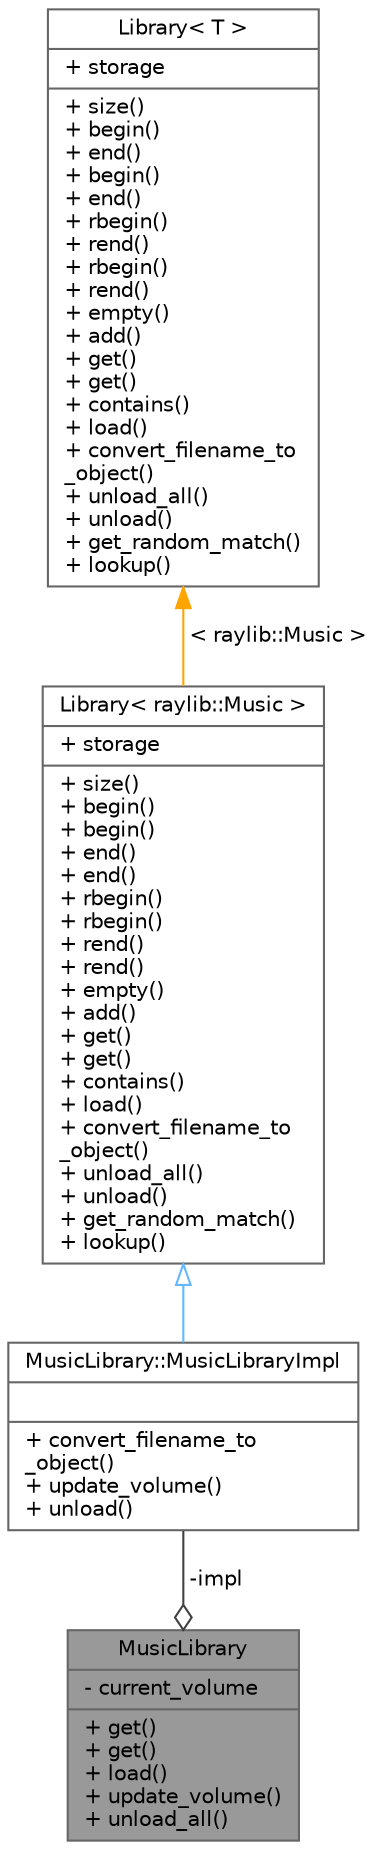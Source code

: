 digraph "MusicLibrary"
{
 // LATEX_PDF_SIZE
  bgcolor="transparent";
  edge [fontname=Helvetica,fontsize=10,labelfontname=Helvetica,labelfontsize=10];
  node [fontname=Helvetica,fontsize=10,shape=box,height=0.2,width=0.4];
  Node1 [shape=record,label="{MusicLibrary\n|- current_volume\l|+ get()\l+ get()\l+ load()\l+ update_volume()\l+ unload_all()\l}",height=0.2,width=0.4,color="gray40", fillcolor="grey60", style="filled", fontcolor="black",tooltip=" "];
  Node2 -> Node1 [color="grey25",style="solid",label=" -impl" ,arrowhead="odiamond"];
  Node2 [shape=record,label="{MusicLibrary::MusicLibraryImpl\n||+ convert_filename_to\l_object()\l+ update_volume()\l+ unload()\l}",height=0.2,width=0.4,color="gray40", fillcolor="white", style="filled",URL="$d4/dbc/struct_music_library_1_1_music_library_impl.html",tooltip=" "];
  Node3 -> Node2 [dir="back",color="steelblue1",style="solid",arrowtail="onormal"];
  Node3 [shape=record,label="{Library\< raylib::Music \>\n|+ storage\l|+ size()\l+ begin()\l+ begin()\l+ end()\l+ end()\l+ rbegin()\l+ rbegin()\l+ rend()\l+ rend()\l+ empty()\l+ add()\l+ get()\l+ get()\l+ contains()\l+ load()\l+ convert_filename_to\l_object()\l+ unload_all()\l+ unload()\l+ get_random_match()\l+ lookup()\l}",height=0.2,width=0.4,color="gray40", fillcolor="white", style="filled",URL="$d5/d0b/struct_library.html",tooltip=" "];
  Node4 -> Node3 [dir="back",color="orange",style="solid",label=" \< raylib::Music \>" ];
  Node4 [shape=record,label="{Library\< T \>\n|+ storage\l|+ size()\l+ begin()\l+ end()\l+ begin()\l+ end()\l+ rbegin()\l+ rend()\l+ rbegin()\l+ rend()\l+ empty()\l+ add()\l+ get()\l+ get()\l+ contains()\l+ load()\l+ convert_filename_to\l_object()\l+ unload_all()\l+ unload()\l+ get_random_match()\l+ lookup()\l}",height=0.2,width=0.4,color="gray40", fillcolor="white", style="filled",URL="$d5/d0b/struct_library.html",tooltip=" "];
}
